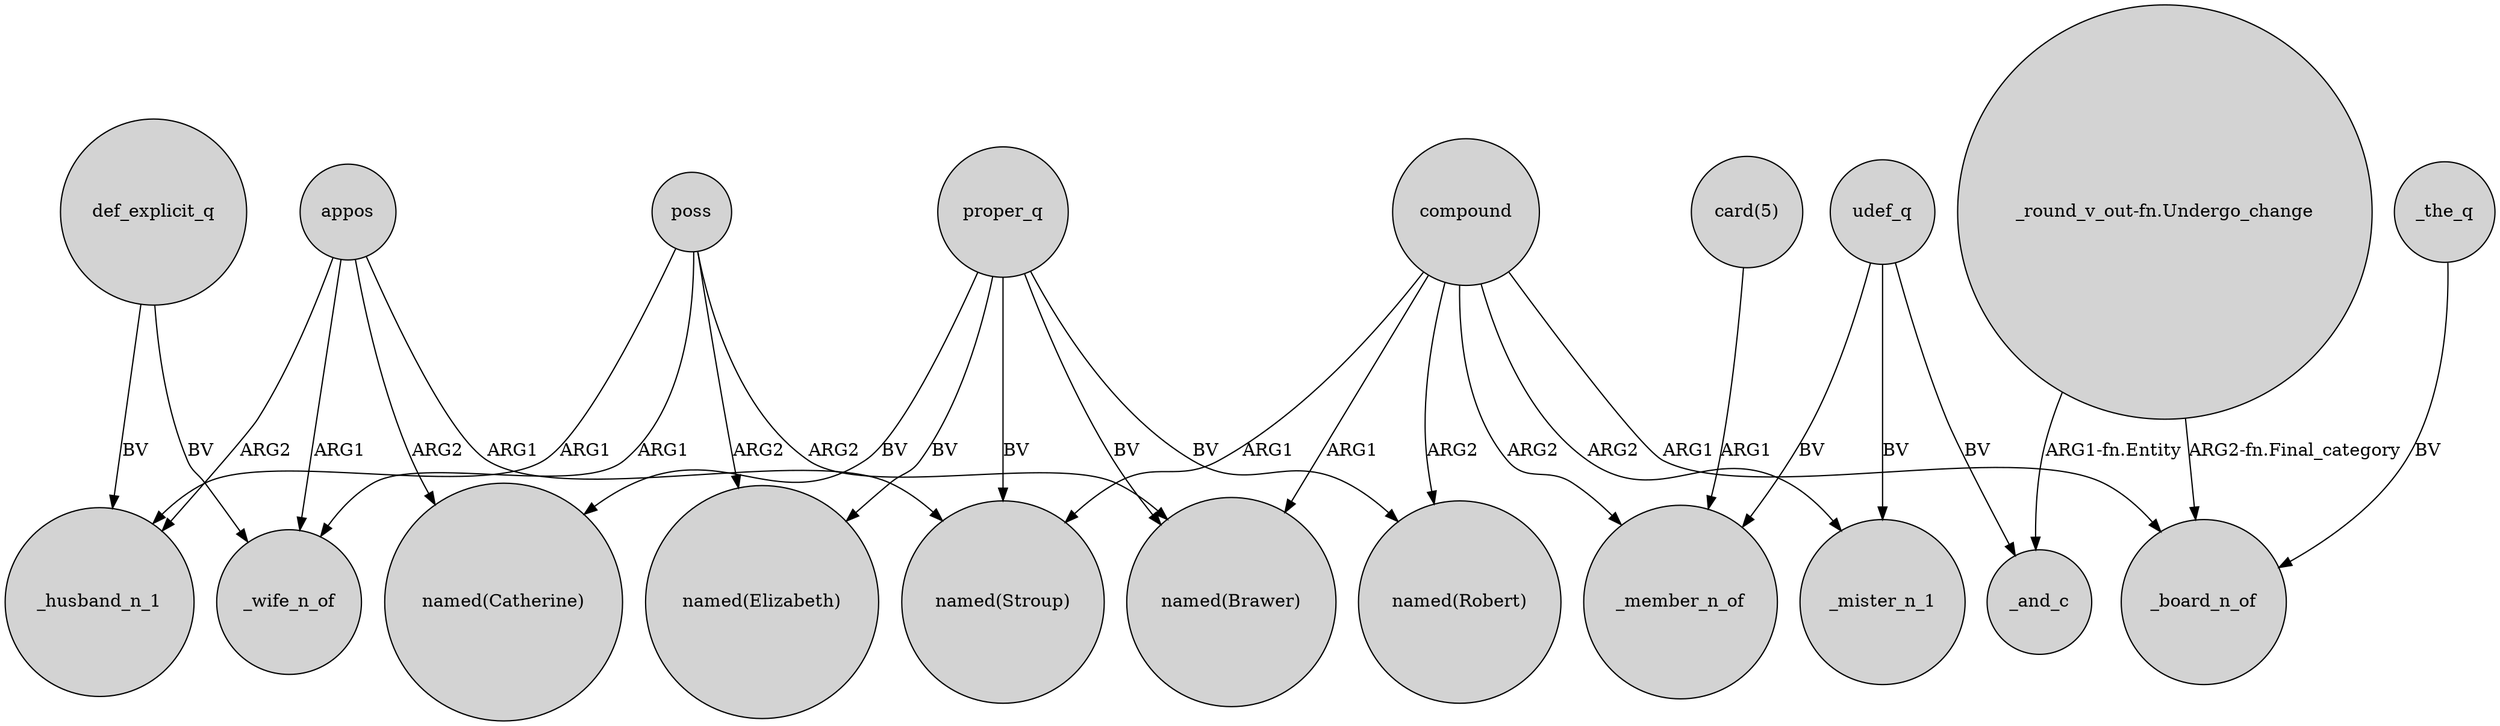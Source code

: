 digraph {
	node [shape=circle style=filled]
	appos -> "named(Stroup)" [label=ARG1]
	proper_q -> "named(Stroup)" [label=BV]
	def_explicit_q -> _husband_n_1 [label=BV]
	compound -> _mister_n_1 [label=ARG2]
	poss -> "named(Elizabeth)" [label=ARG2]
	udef_q -> _member_n_of [label=BV]
	proper_q -> "named(Elizabeth)" [label=BV]
	compound -> "named(Stroup)" [label=ARG1]
	poss -> _husband_n_1 [label=ARG1]
	appos -> "named(Catherine)" [label=ARG2]
	"_round_v_out-fn.Undergo_change" -> _board_n_of [label="ARG2-fn.Final_category"]
	udef_q -> _mister_n_1 [label=BV]
	udef_q -> _and_c [label=BV]
	_the_q -> _board_n_of [label=BV]
	poss -> "named(Brawer)" [label=ARG2]
	def_explicit_q -> _wife_n_of [label=BV]
	"card(5)" -> _member_n_of [label=ARG1]
	proper_q -> "named(Catherine)" [label=BV]
	compound -> "named(Robert)" [label=ARG2]
	proper_q -> "named(Brawer)" [label=BV]
	compound -> _board_n_of [label=ARG1]
	poss -> _wife_n_of [label=ARG1]
	compound -> "named(Brawer)" [label=ARG1]
	appos -> _wife_n_of [label=ARG1]
	proper_q -> "named(Robert)" [label=BV]
	"_round_v_out-fn.Undergo_change" -> _and_c [label="ARG1-fn.Entity"]
	compound -> _member_n_of [label=ARG2]
	appos -> _husband_n_1 [label=ARG2]
}
